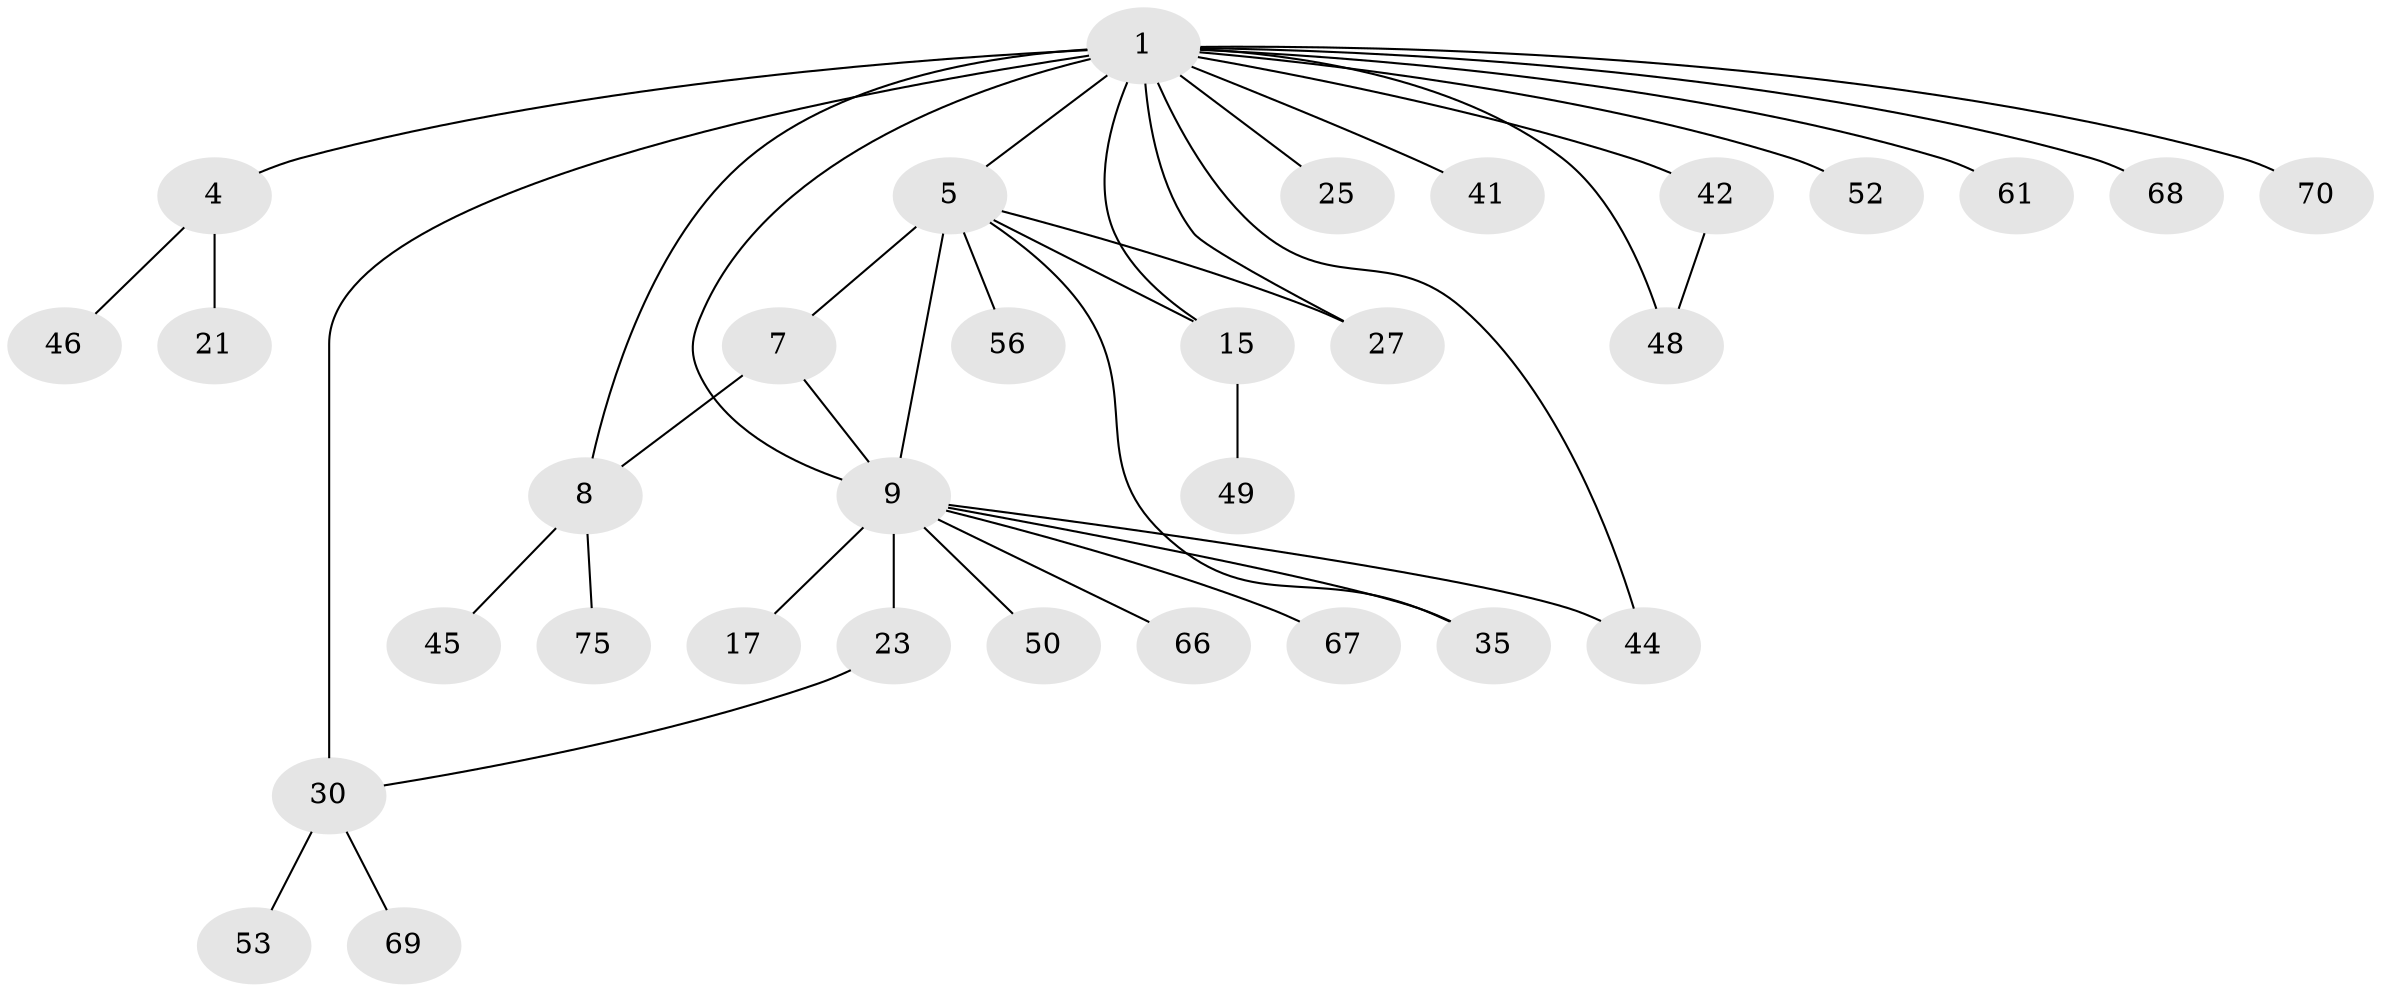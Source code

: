 // original degree distribution, {6: 0.05263157894736842, 7: 0.013157894736842105, 8: 0.02631578947368421, 2: 0.2894736842105263, 3: 0.19736842105263158, 5: 0.013157894736842105, 4: 0.07894736842105263, 1: 0.32894736842105265}
// Generated by graph-tools (version 1.1) at 2025/16/03/04/25 18:16:56]
// undirected, 32 vertices, 40 edges
graph export_dot {
graph [start="1"]
  node [color=gray90,style=filled];
  1 [super="+33+3+2+24"];
  4 [super="+14"];
  5 [super="+37+6"];
  7 [super="+22"];
  8 [super="+71+13"];
  9 [super="+62+28+12+11"];
  15 [super="+29+47"];
  17 [super="+65"];
  21;
  23 [super="+76+74"];
  25;
  27;
  30 [super="+39+57+58"];
  35;
  41 [super="+63"];
  42;
  44 [super="+64"];
  45;
  46;
  48 [super="+54+73+59"];
  49;
  50;
  52;
  53;
  56;
  61;
  66;
  67;
  68;
  69;
  70;
  75;
  1 -- 61;
  1 -- 52 [weight=2];
  1 -- 41;
  1 -- 9;
  1 -- 5 [weight=2];
  1 -- 48;
  1 -- 4 [weight=2];
  1 -- 8 [weight=2];
  1 -- 25;
  1 -- 42;
  1 -- 27;
  1 -- 30 [weight=2];
  1 -- 15;
  1 -- 44;
  1 -- 70;
  1 -- 68;
  4 -- 21;
  4 -- 46;
  5 -- 35;
  5 -- 7;
  5 -- 9 [weight=2];
  5 -- 15;
  5 -- 56;
  5 -- 27;
  7 -- 9;
  7 -- 8;
  8 -- 75;
  8 -- 45;
  9 -- 66;
  9 -- 35;
  9 -- 67;
  9 -- 44;
  9 -- 23 [weight=3];
  9 -- 50;
  9 -- 17;
  15 -- 49;
  23 -- 30;
  30 -- 53;
  30 -- 69;
  42 -- 48;
}
